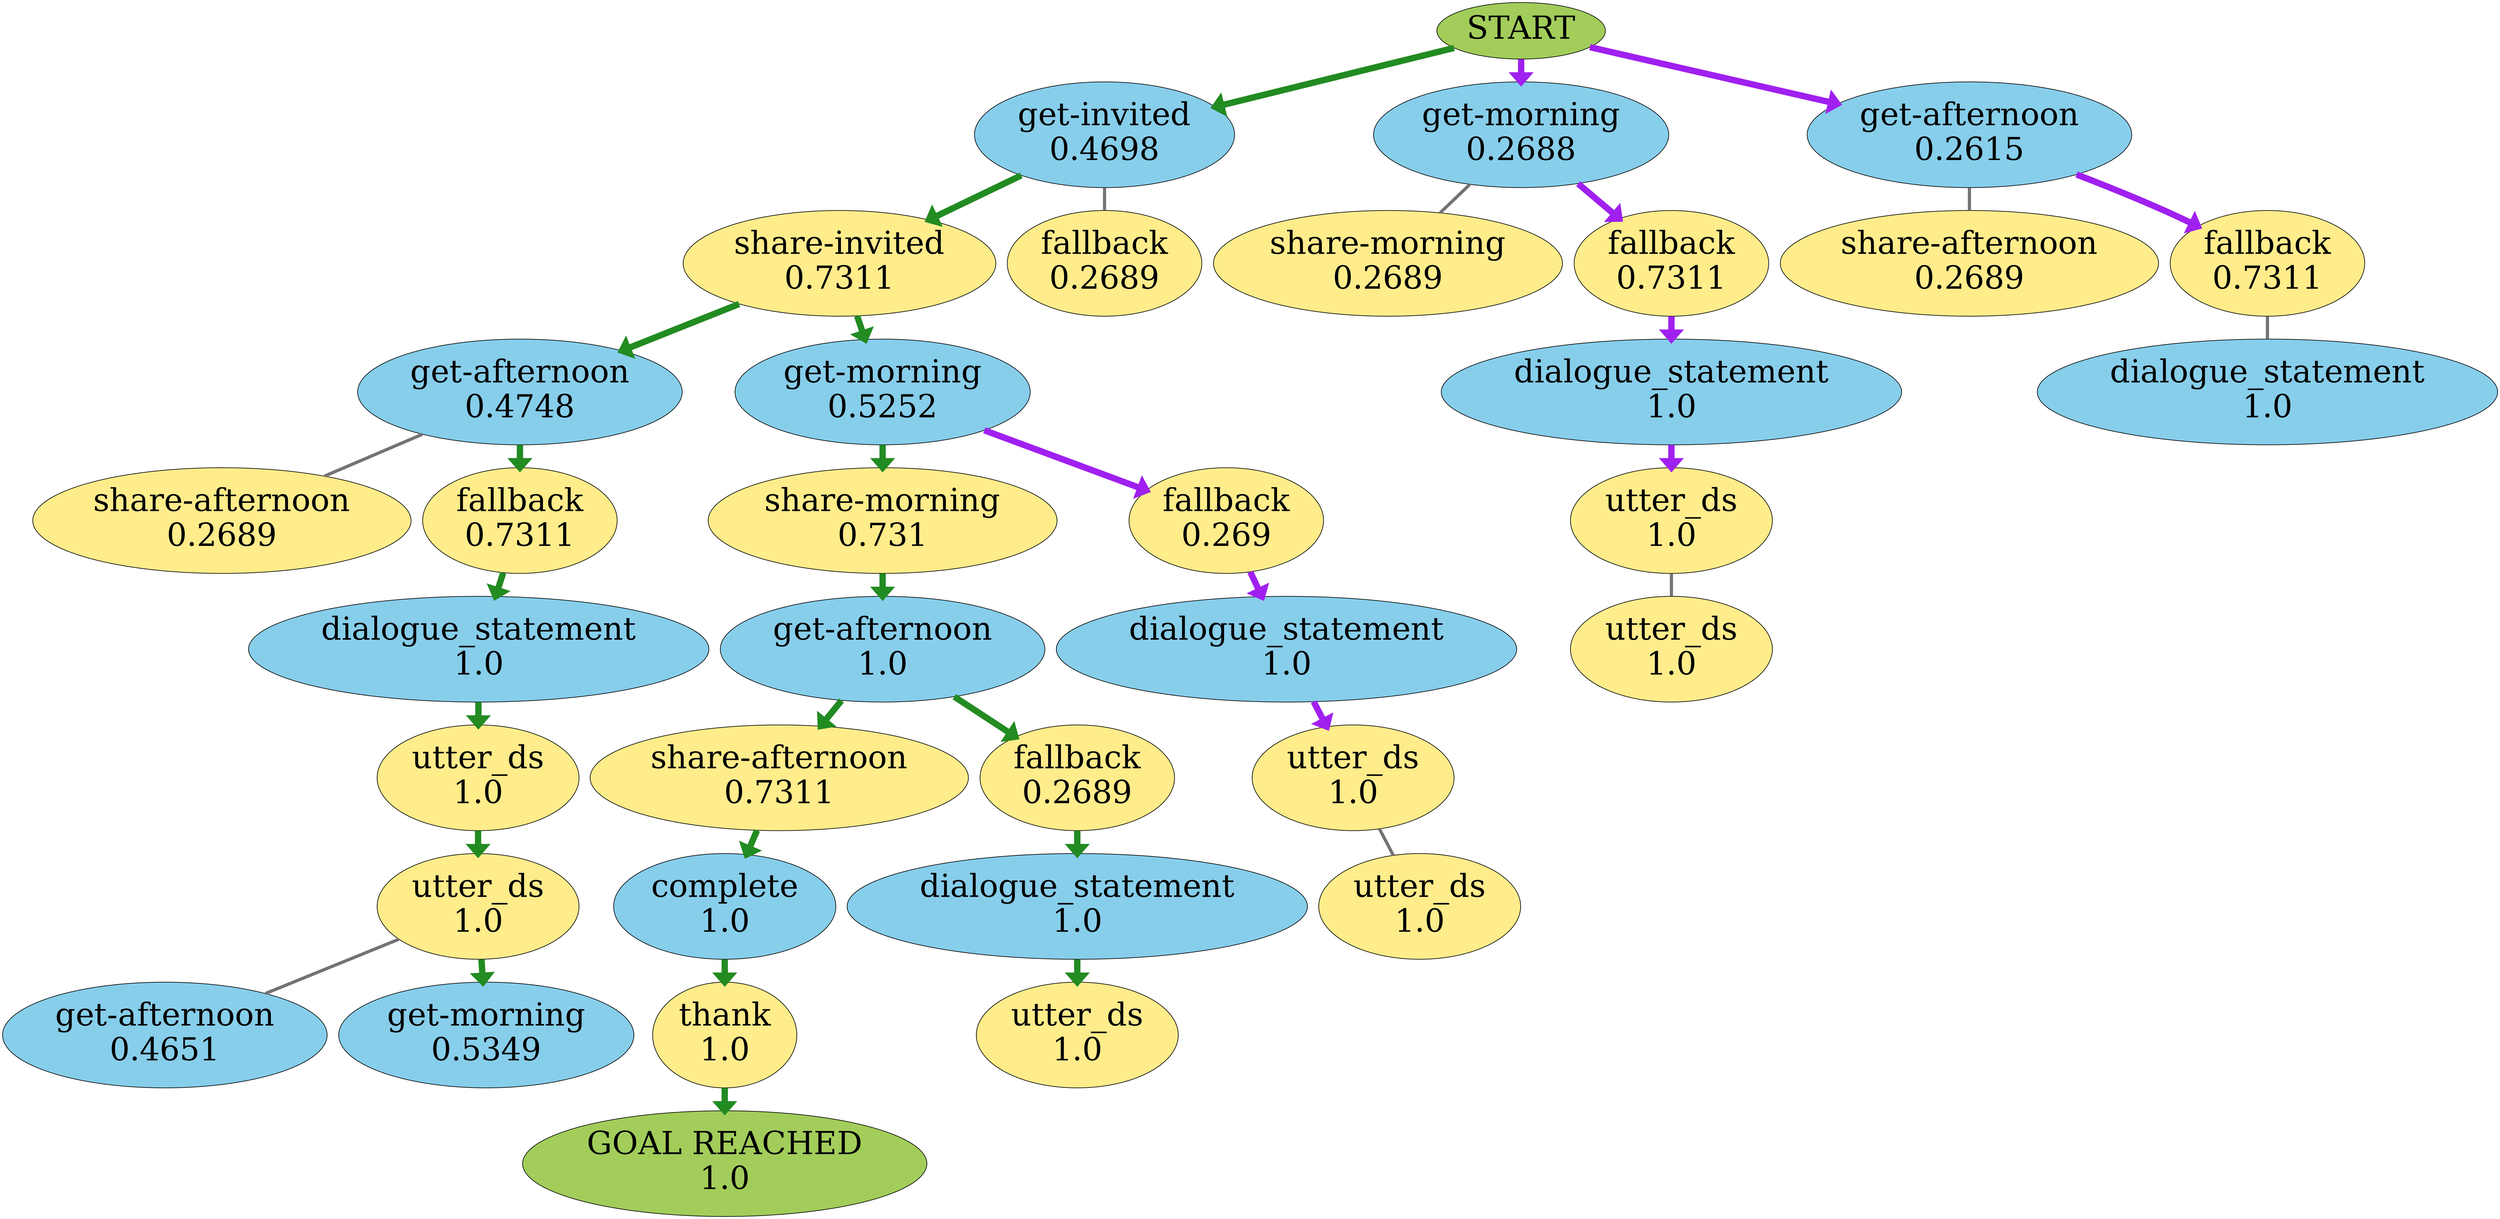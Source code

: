 strict digraph {
	0 [label=START fillcolor=darkolivegreen3 fontsize=50 style=filled]
	1 [label="get-invited
0.4698" fillcolor=skyblue fontsize=50 style=filled]
	0 -> 1 [arrowhead=normal color=purple penwidth=10.0]
	2 [label="get-morning
0.2688" fillcolor=skyblue fontsize=50 style=filled]
	0 -> 2 [arrowhead=normal color=purple penwidth=10.0]
	3 [label="get-afternoon
0.2615" fillcolor=skyblue fontsize=50 style=filled]
	0 -> 3 [arrowhead=normal color=purple penwidth=10.0]
	4 [label="share-invited
0.7311" fillcolor=lightgoldenrod1 fontsize=50 style=filled]
	1 -> 4 [arrowhead=normal color=purple penwidth=10.0]
	5 [label="fallback
0.2689" fillcolor=lightgoldenrod1 fontsize=50 style=filled]
	1 -> 5 [arrowhead=none color=grey45 penwidth=5.0]
	6 [label="share-morning
0.2689" fillcolor=lightgoldenrod1 fontsize=50 style=filled]
	2 -> 6 [arrowhead=none color=grey45 penwidth=5.0]
	7 [label="fallback
0.7311" fillcolor=lightgoldenrod1 fontsize=50 style=filled]
	2 -> 7 [arrowhead=normal color=purple penwidth=10.0]
	8 [label="share-afternoon
0.2689" fillcolor=lightgoldenrod1 fontsize=50 style=filled]
	3 -> 8 [arrowhead=none color=grey45 penwidth=5.0]
	9 [label="fallback
0.7311" fillcolor=lightgoldenrod1 fontsize=50 style=filled]
	3 -> 9 [arrowhead=normal color=purple penwidth=10.0]
	10 [label="get-afternoon
0.4748" fillcolor=skyblue fontsize=50 style=filled]
	4 -> 10 [arrowhead=normal color=purple penwidth=10.0]
	11 [label="get-morning
0.5252" fillcolor=skyblue fontsize=50 style=filled]
	4 -> 11 [arrowhead=normal color=purple penwidth=10.0]
	12 [label="dialogue_statement
1.0" fillcolor=skyblue fontsize=50 style=filled]
	7 -> 12 [arrowhead=normal color=purple penwidth=10.0]
	13 [label="dialogue_statement
1.0" fillcolor=skyblue fontsize=50 style=filled]
	9 -> 13 [arrowhead=none color=grey45 penwidth=5.0]
	14 [label="utter_ds
1.0" fillcolor=lightgoldenrod1 fontsize=50 style=filled]
	12 -> 14 [arrowhead=normal color=purple penwidth=10.0]
	15 [label="share-morning
0.731" fillcolor=lightgoldenrod1 fontsize=50 style=filled]
	11 -> 15 [arrowhead=normal color=purple penwidth=10.0]
	16 [label="fallback
0.269" fillcolor=lightgoldenrod1 fontsize=50 style=filled]
	11 -> 16 [arrowhead=normal color=purple penwidth=10.0]
	17 [label="share-afternoon
0.2689" fillcolor=lightgoldenrod1 fontsize=50 style=filled]
	10 -> 17 [arrowhead=none color=grey45 penwidth=5.0]
	18 [label="fallback
0.7311" fillcolor=lightgoldenrod1 fontsize=50 style=filled]
	10 -> 18 [arrowhead=normal color=purple penwidth=10.0]
	19 [label="utter_ds
1.0" fillcolor=lightgoldenrod1 fontsize=50 style=filled]
	14 -> 19 [arrowhead=none color=grey45 penwidth=5.0]
	20 [label="get-afternoon
1.0" fillcolor=skyblue fontsize=50 style=filled]
	15 -> 20 [arrowhead=normal color=purple penwidth=10.0]
	21 [label="dialogue_statement
1.0" fillcolor=skyblue fontsize=50 style=filled]
	18 -> 21 [arrowhead=normal color=purple penwidth=10.0]
	22 [label="dialogue_statement
1.0" fillcolor=skyblue fontsize=50 style=filled]
	16 -> 22 [arrowhead=normal color=purple penwidth=10.0]
	23 [label="utter_ds
1.0" fillcolor=lightgoldenrod1 fontsize=50 style=filled]
	21 -> 23 [arrowhead=normal color=purple penwidth=10.0]
	24 [label="utter_ds
1.0" fillcolor=lightgoldenrod1 fontsize=50 style=filled]
	22 -> 24 [arrowhead=normal color=purple penwidth=10.0]
	25 [label="share-afternoon
0.7311" fillcolor=lightgoldenrod1 fontsize=50 style=filled]
	20 -> 25 [arrowhead=normal color=purple penwidth=10.0]
	26 [label="fallback
0.2689" fillcolor=lightgoldenrod1 fontsize=50 style=filled]
	20 -> 26 [arrowhead=normal color=purple penwidth=10.0]
	27 [label="utter_ds
1.0" fillcolor=lightgoldenrod1 fontsize=50 style=filled]
	23 -> 27 [arrowhead=normal color=purple penwidth=10.0]
	28 [label="utter_ds
1.0" fillcolor=lightgoldenrod1 fontsize=50 style=filled]
	24 -> 28 [arrowhead=none color=grey45 penwidth=5.0]
	29 [label="complete
1.0" fillcolor=skyblue fontsize=50 style=filled]
	25 -> 29 [arrowhead=normal color=purple penwidth=10.0]
	30 [label="dialogue_statement
1.0" fillcolor=skyblue fontsize=50 style=filled]
	26 -> 30 [arrowhead=normal color=purple penwidth=10.0]
	31 [label="get-afternoon
0.4651" fillcolor=skyblue fontsize=50 style=filled]
	27 -> 31 [arrowhead=none color=grey45 penwidth=5.0]
	32 [label="get-morning
0.5349" fillcolor=skyblue fontsize=50 style=filled]
	27 -> 32 [arrowhead=normal color=purple penwidth=10.0]
	33 [label="thank
1.0" fillcolor=lightgoldenrod1 fontsize=50 style=filled]
	29 -> 33 [arrowhead=normal color=purple penwidth=10.0]
	34 [label="utter_ds
1.0" fillcolor=lightgoldenrod1 fontsize=50 style=filled]
	30 -> 34 [arrowhead=normal color=purple penwidth=10.0]
	35 [label="GOAL REACHED
1.0" fillcolor=darkolivegreen3 fontsize=50 style=filled]
	33 -> 35 [color=forestgreen penwidth=10.0]
	0 -> 1 [arrowhead=normal color=forestgreen penwidth=10.0]
	1 -> 4 [arrowhead=normal color=forestgreen penwidth=10.0]
	4 -> 11 [arrowhead=normal color=forestgreen penwidth=10.0]
	11 -> 15 [arrowhead=normal color=forestgreen penwidth=10.0]
	15 -> 20 [arrowhead=normal color=forestgreen penwidth=10.0]
	20 -> 25 [arrowhead=normal color=forestgreen penwidth=10.0]
	25 -> 29 [arrowhead=normal color=forestgreen penwidth=10.0]
	29 -> 33 [arrowhead=normal color=forestgreen penwidth=10.0]
	0 -> 1 [arrowhead=normal color=forestgreen penwidth=10.0]
	1 -> 4 [arrowhead=normal color=forestgreen penwidth=10.0]
	4 -> 11 [arrowhead=normal color=forestgreen penwidth=10.0]
	11 -> 15 [arrowhead=normal color=forestgreen penwidth=10.0]
	15 -> 20 [arrowhead=normal color=forestgreen penwidth=10.0]
	20 -> 26 [arrowhead=normal color=forestgreen penwidth=10.0]
	26 -> 30 [arrowhead=normal color=forestgreen penwidth=10.0]
	30 -> 34 [arrowhead=normal color=forestgreen penwidth=10.0]
	0 -> 1 [arrowhead=normal color=forestgreen penwidth=10.0]
	1 -> 4 [arrowhead=normal color=forestgreen penwidth=10.0]
	4 -> 10 [arrowhead=normal color=forestgreen penwidth=10.0]
	10 -> 18 [arrowhead=normal color=forestgreen penwidth=10.0]
	18 -> 21 [arrowhead=normal color=forestgreen penwidth=10.0]
	21 -> 23 [arrowhead=normal color=forestgreen penwidth=10.0]
	23 -> 27 [arrowhead=normal color=forestgreen penwidth=10.0]
	27 -> 32 [arrowhead=normal color=forestgreen penwidth=10.0]
}
